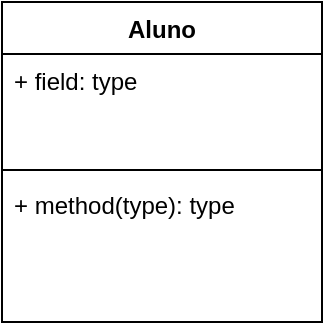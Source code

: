 <mxfile version="13.7.5" type="device"><diagram id="DKth6YePcc6uCm5fm2U_" name="Page-1"><mxGraphModel dx="868" dy="450" grid="1" gridSize="10" guides="1" tooltips="1" connect="1" arrows="1" fold="1" page="1" pageScale="1" pageWidth="827" pageHeight="1169" math="0" shadow="0"><root><mxCell id="0"/><mxCell id="1" parent="0"/><mxCell id="MS2eWC40u6hir84jcnFX-1" value="Aluno" style="swimlane;fontStyle=1;align=center;verticalAlign=top;childLayout=stackLayout;horizontal=1;startSize=26;horizontalStack=0;resizeParent=1;resizeParentMax=0;resizeLast=0;collapsible=1;marginBottom=0;" vertex="1" parent="1"><mxGeometry x="50" y="30" width="160" height="160" as="geometry"/></mxCell><mxCell id="MS2eWC40u6hir84jcnFX-2" value="+ field: type" style="text;strokeColor=none;fillColor=none;align=left;verticalAlign=top;spacingLeft=4;spacingRight=4;overflow=hidden;rotatable=0;points=[[0,0.5],[1,0.5]];portConstraint=eastwest;" vertex="1" parent="MS2eWC40u6hir84jcnFX-1"><mxGeometry y="26" width="160" height="54" as="geometry"/></mxCell><mxCell id="MS2eWC40u6hir84jcnFX-3" value="" style="line;strokeWidth=1;fillColor=none;align=left;verticalAlign=middle;spacingTop=-1;spacingLeft=3;spacingRight=3;rotatable=0;labelPosition=right;points=[];portConstraint=eastwest;" vertex="1" parent="MS2eWC40u6hir84jcnFX-1"><mxGeometry y="80" width="160" height="8" as="geometry"/></mxCell><mxCell id="MS2eWC40u6hir84jcnFX-4" value="+ method(type): type" style="text;strokeColor=none;fillColor=none;align=left;verticalAlign=top;spacingLeft=4;spacingRight=4;overflow=hidden;rotatable=0;points=[[0,0.5],[1,0.5]];portConstraint=eastwest;" vertex="1" parent="MS2eWC40u6hir84jcnFX-1"><mxGeometry y="88" width="160" height="72" as="geometry"/></mxCell></root></mxGraphModel></diagram></mxfile>